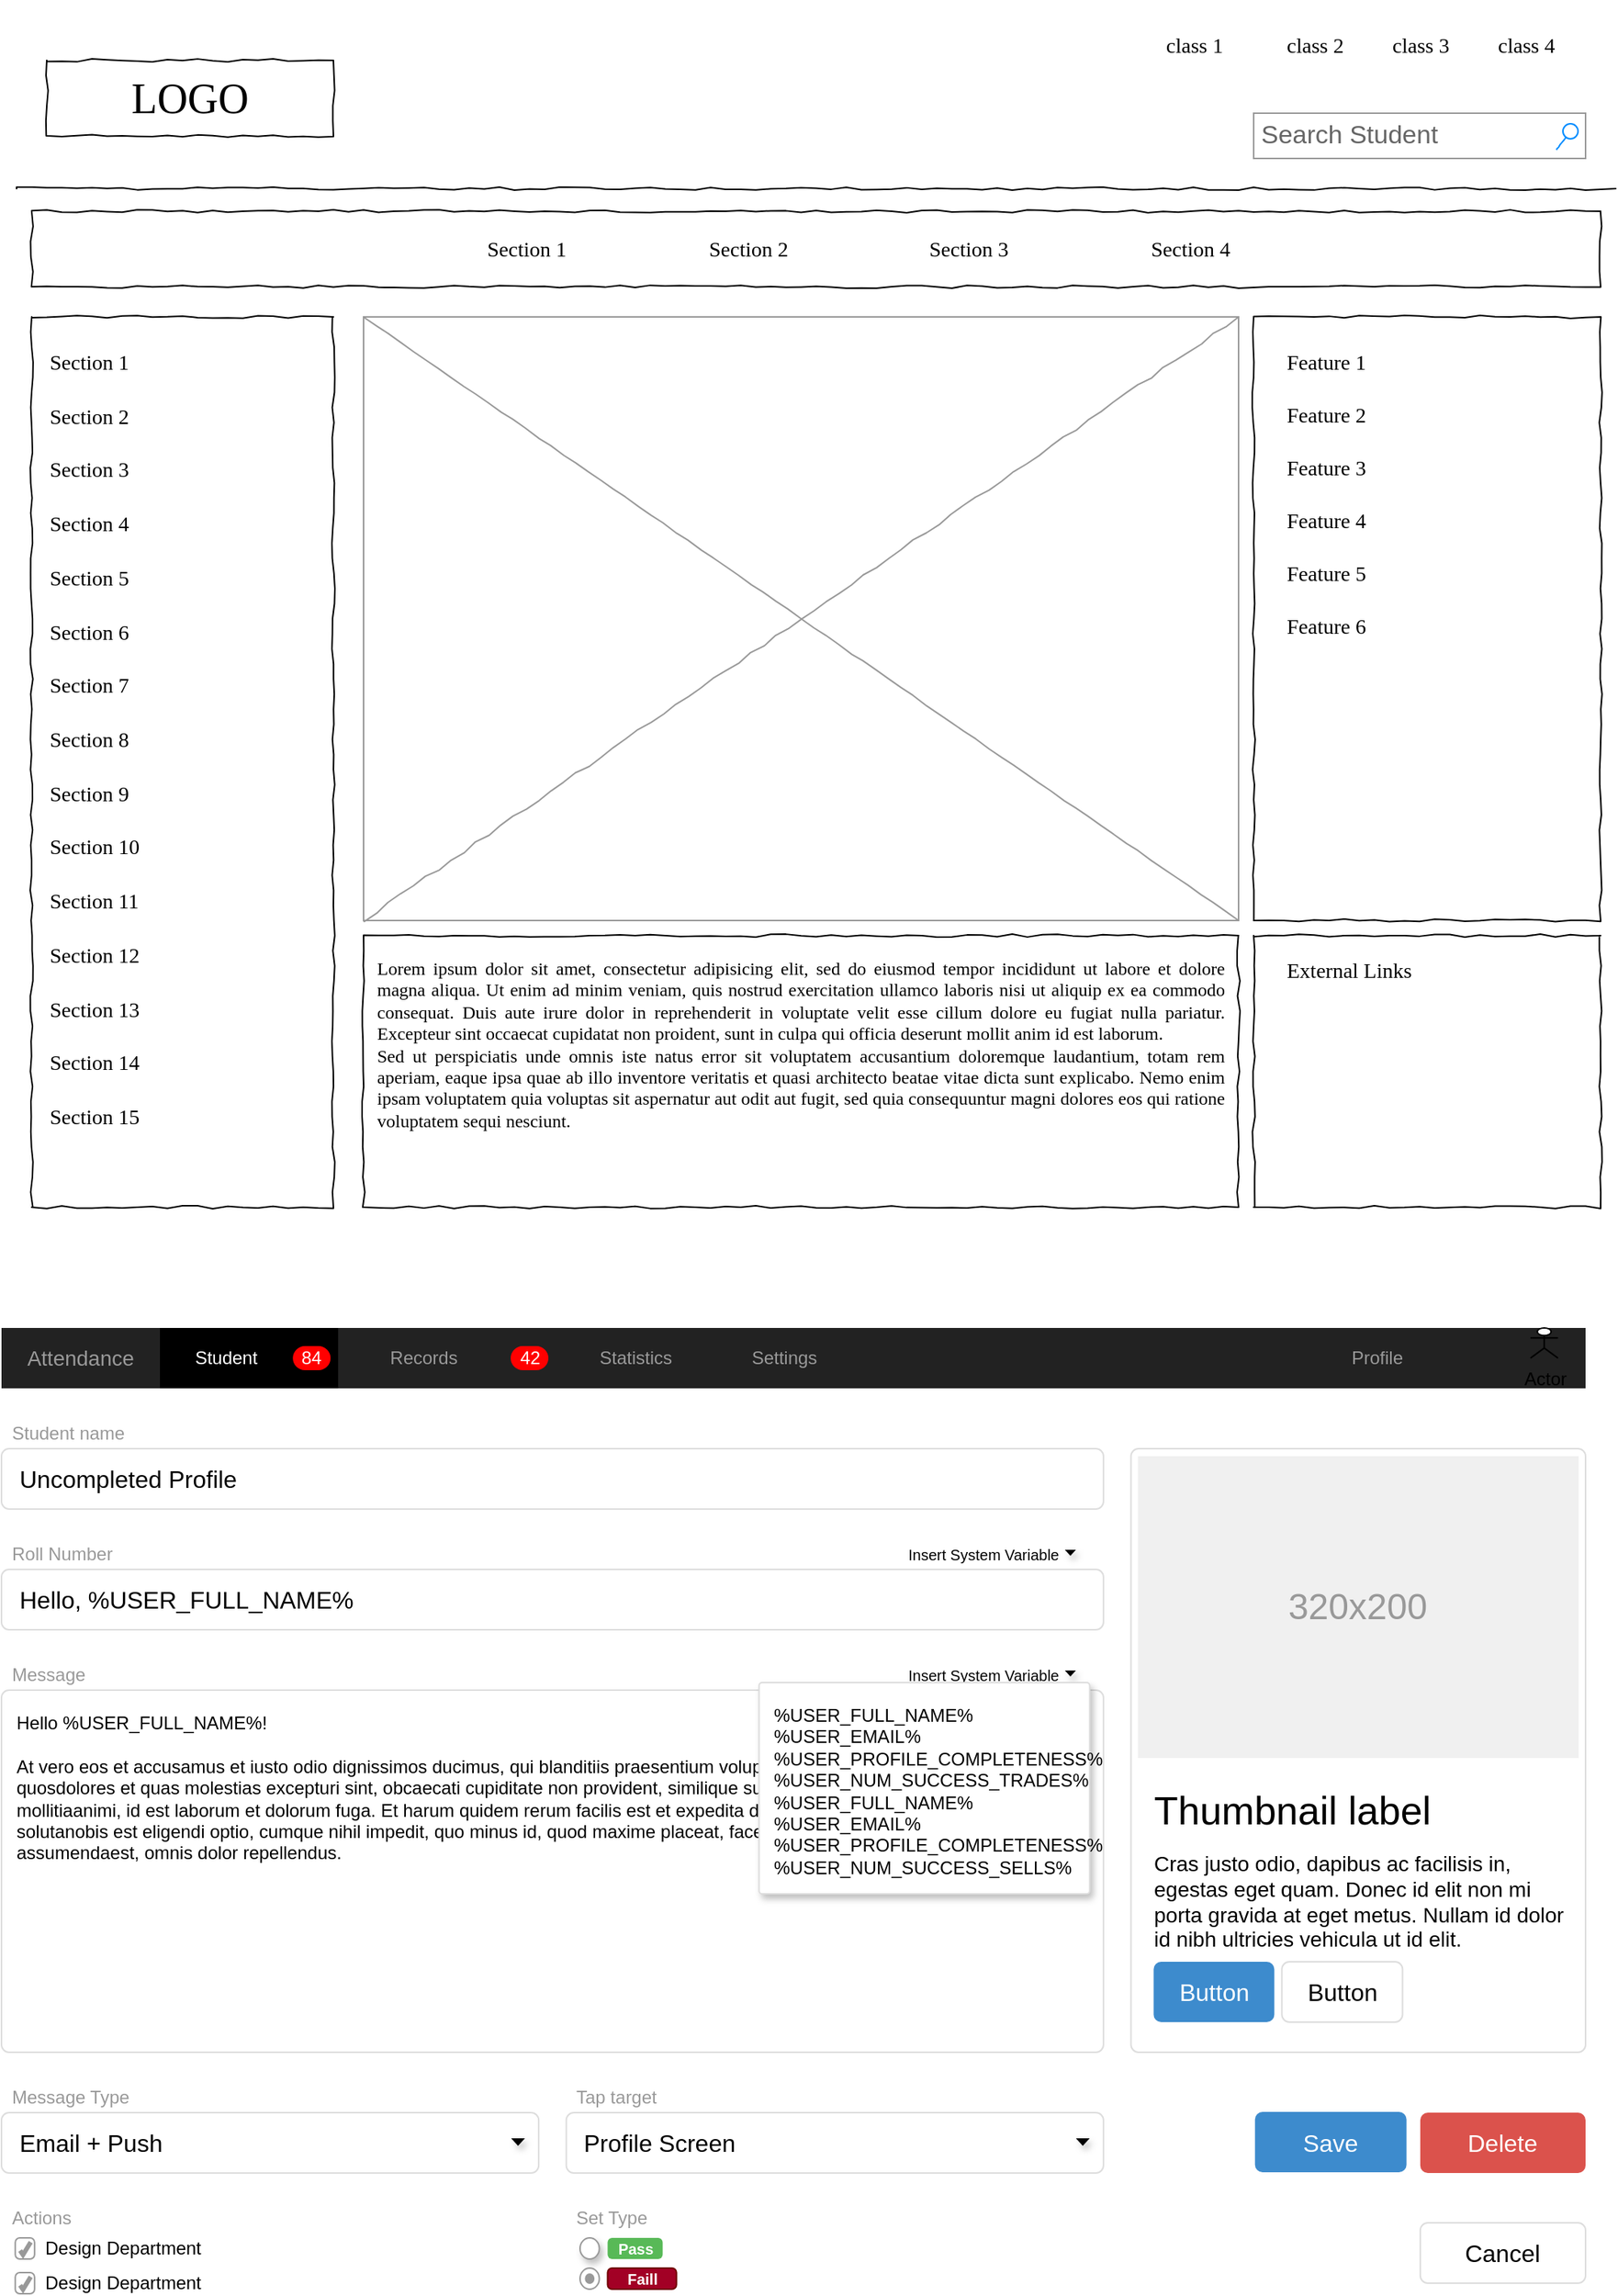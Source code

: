 <mxfile version="22.0.2" type="device">
  <diagram name="Page-1" id="03018318-947c-dd8e-b7a3-06fadd420f32">
    <mxGraphModel dx="1733" dy="1209" grid="1" gridSize="10" guides="1" tooltips="1" connect="1" arrows="1" fold="1" page="1" pageScale="1" pageWidth="1100" pageHeight="850" background="none" math="0" shadow="0">
      <root>
        <mxCell id="0" />
        <mxCell id="1" parent="0" />
        <mxCell id="dUcey7eO02ifSdnHK6Vq-60" value="" style="group" vertex="1" connectable="0" parent="1">
          <mxGeometry x="40" width="1060" height="810" as="geometry" />
        </mxCell>
        <mxCell id="677b7b8949515195-2" value="LOGO" style="whiteSpace=wrap;html=1;rounded=0;shadow=0;labelBackgroundColor=none;strokeWidth=1;fontFamily=Verdana;fontSize=28;align=center;comic=1;" parent="dUcey7eO02ifSdnHK6Vq-60" vertex="1">
          <mxGeometry x="20" y="40" width="190" height="50" as="geometry" />
        </mxCell>
        <mxCell id="677b7b8949515195-3" value="Search Student" style="strokeWidth=1;shadow=0;dashed=0;align=center;html=1;shape=mxgraph.mockup.forms.searchBox;strokeColor=#999999;mainText=;strokeColor2=#008cff;fontColor=#666666;fontSize=17;align=left;spacingLeft=3;rounded=0;labelBackgroundColor=none;comic=1;" parent="dUcey7eO02ifSdnHK6Vq-60" vertex="1">
          <mxGeometry x="820" y="75" width="220" height="30" as="geometry" />
        </mxCell>
        <mxCell id="677b7b8949515195-4" value="class 1" style="text;html=1;points=[];align=left;verticalAlign=top;spacingTop=-4;fontSize=14;fontFamily=Verdana" parent="dUcey7eO02ifSdnHK6Vq-60" vertex="1">
          <mxGeometry x="760" y="20" width="60" height="20" as="geometry" />
        </mxCell>
        <mxCell id="677b7b8949515195-5" value="class 2" style="text;html=1;points=[];align=left;verticalAlign=top;spacingTop=-4;fontSize=14;fontFamily=Verdana" parent="dUcey7eO02ifSdnHK6Vq-60" vertex="1">
          <mxGeometry x="840" y="20" width="60" height="20" as="geometry" />
        </mxCell>
        <mxCell id="677b7b8949515195-6" value="class 3" style="text;html=1;points=[];align=left;verticalAlign=top;spacingTop=-4;fontSize=14;fontFamily=Verdana" parent="dUcey7eO02ifSdnHK6Vq-60" vertex="1">
          <mxGeometry x="910" y="20" width="60" height="20" as="geometry" />
        </mxCell>
        <mxCell id="677b7b8949515195-7" value="class 4" style="text;html=1;points=[];align=left;verticalAlign=top;spacingTop=-4;fontSize=14;fontFamily=Verdana" parent="dUcey7eO02ifSdnHK6Vq-60" vertex="1">
          <mxGeometry x="980" y="20" width="60" height="20" as="geometry" />
        </mxCell>
        <mxCell id="677b7b8949515195-8" value="" style="whiteSpace=wrap;html=1;rounded=0;shadow=0;labelBackgroundColor=none;strokeWidth=1;fillColor=none;fontFamily=Verdana;fontSize=12;align=center;comic=1;" parent="dUcey7eO02ifSdnHK6Vq-60" vertex="1">
          <mxGeometry x="10" y="210" width="200" height="590" as="geometry" />
        </mxCell>
        <mxCell id="677b7b8949515195-9" value="" style="line;strokeWidth=1;html=1;rounded=0;shadow=0;labelBackgroundColor=none;fillColor=none;fontFamily=Verdana;fontSize=14;fontColor=#000000;align=center;comic=1;" parent="dUcey7eO02ifSdnHK6Vq-60" vertex="1">
          <mxGeometry y="120" width="1060" height="10" as="geometry" />
        </mxCell>
        <mxCell id="677b7b8949515195-10" value="" style="whiteSpace=wrap;html=1;rounded=0;shadow=0;labelBackgroundColor=none;strokeWidth=1;fillColor=none;fontFamily=Verdana;fontSize=12;align=center;comic=1;" parent="dUcey7eO02ifSdnHK6Vq-60" vertex="1">
          <mxGeometry x="10" y="140" width="1040" height="50" as="geometry" />
        </mxCell>
        <mxCell id="677b7b8949515195-11" value="Section 1" style="text;html=1;points=[];align=left;verticalAlign=top;spacingTop=-4;fontSize=14;fontFamily=Verdana" parent="dUcey7eO02ifSdnHK6Vq-60" vertex="1">
          <mxGeometry x="310" y="155" width="60" height="20" as="geometry" />
        </mxCell>
        <mxCell id="677b7b8949515195-12" value="Section 2" style="text;html=1;points=[];align=left;verticalAlign=top;spacingTop=-4;fontSize=14;fontFamily=Verdana" parent="dUcey7eO02ifSdnHK6Vq-60" vertex="1">
          <mxGeometry x="457" y="155" width="60" height="20" as="geometry" />
        </mxCell>
        <mxCell id="677b7b8949515195-13" value="Section 3" style="text;html=1;points=[];align=left;verticalAlign=top;spacingTop=-4;fontSize=14;fontFamily=Verdana" parent="dUcey7eO02ifSdnHK6Vq-60" vertex="1">
          <mxGeometry x="603" y="155" width="60" height="20" as="geometry" />
        </mxCell>
        <mxCell id="677b7b8949515195-14" value="Section 4" style="text;html=1;points=[];align=left;verticalAlign=top;spacingTop=-4;fontSize=14;fontFamily=Verdana" parent="dUcey7eO02ifSdnHK6Vq-60" vertex="1">
          <mxGeometry x="750" y="155" width="60" height="20" as="geometry" />
        </mxCell>
        <mxCell id="677b7b8949515195-15" value="&lt;div style=&quot;text-align: justify&quot;&gt;&lt;span&gt;Lorem ipsum dolor sit amet, consectetur adipisicing elit, sed do eiusmod tempor incididunt ut labore et dolore magna aliqua. Ut enim ad minim veniam, quis nostrud exercitation ullamco laboris nisi ut aliquip ex ea commodo consequat. Duis aute irure dolor in reprehenderit in voluptate velit esse cillum dolore eu fugiat nulla pariatur. Excepteur sint occaecat cupidatat non proident, sunt in culpa qui officia deserunt mollit anim id est laborum.&lt;/span&gt;&lt;/div&gt;&lt;div style=&quot;text-align: justify&quot;&gt;&lt;span&gt;Sed ut perspiciatis unde omnis iste natus error sit voluptatem accusantium doloremque laudantium, totam rem aperiam, eaque ipsa quae ab illo inventore veritatis et quasi architecto beatae vitae dicta sunt explicabo. Nemo enim ipsam voluptatem quia voluptas sit aspernatur aut odit aut fugit, sed quia consequuntur magni dolores eos qui ratione voluptatem sequi nesciunt.&amp;nbsp;&lt;/span&gt;&lt;/div&gt;" style="whiteSpace=wrap;html=1;rounded=0;shadow=0;labelBackgroundColor=none;strokeWidth=1;fillColor=none;fontFamily=Verdana;fontSize=12;align=center;verticalAlign=top;spacing=10;comic=1;" parent="dUcey7eO02ifSdnHK6Vq-60" vertex="1">
          <mxGeometry x="230" y="620" width="580" height="180" as="geometry" />
        </mxCell>
        <mxCell id="677b7b8949515195-16" value="" style="verticalLabelPosition=bottom;shadow=0;dashed=0;align=center;html=1;verticalAlign=top;strokeWidth=1;shape=mxgraph.mockup.graphics.simpleIcon;strokeColor=#999999;rounded=0;labelBackgroundColor=none;fontFamily=Verdana;fontSize=14;fontColor=#000000;comic=1;" parent="dUcey7eO02ifSdnHK6Vq-60" vertex="1">
          <mxGeometry x="230" y="210" width="580" height="400" as="geometry" />
        </mxCell>
        <mxCell id="677b7b8949515195-25" value="" style="whiteSpace=wrap;html=1;rounded=0;shadow=0;labelBackgroundColor=none;strokeWidth=1;fillColor=none;fontFamily=Verdana;fontSize=12;align=center;comic=1;" parent="dUcey7eO02ifSdnHK6Vq-60" vertex="1">
          <mxGeometry x="820" y="210" width="230" height="400" as="geometry" />
        </mxCell>
        <mxCell id="677b7b8949515195-26" value="" style="whiteSpace=wrap;html=1;rounded=0;shadow=0;labelBackgroundColor=none;strokeWidth=1;fillColor=none;fontFamily=Verdana;fontSize=12;align=center;comic=1;" parent="dUcey7eO02ifSdnHK6Vq-60" vertex="1">
          <mxGeometry x="820" y="620" width="230" height="180" as="geometry" />
        </mxCell>
        <mxCell id="677b7b8949515195-27" value="Section 1" style="text;html=1;points=[];align=left;verticalAlign=top;spacingTop=-4;fontSize=14;fontFamily=Verdana" parent="dUcey7eO02ifSdnHK6Vq-60" vertex="1">
          <mxGeometry x="20" y="230" width="170" height="20" as="geometry" />
        </mxCell>
        <mxCell id="677b7b8949515195-28" value="Section 2" style="text;html=1;points=[];align=left;verticalAlign=top;spacingTop=-4;fontSize=14;fontFamily=Verdana" parent="dUcey7eO02ifSdnHK6Vq-60" vertex="1">
          <mxGeometry x="20" y="266" width="170" height="20" as="geometry" />
        </mxCell>
        <mxCell id="677b7b8949515195-29" value="Section 3" style="text;html=1;points=[];align=left;verticalAlign=top;spacingTop=-4;fontSize=14;fontFamily=Verdana" parent="dUcey7eO02ifSdnHK6Vq-60" vertex="1">
          <mxGeometry x="20" y="301" width="170" height="20" as="geometry" />
        </mxCell>
        <mxCell id="677b7b8949515195-30" value="Section 4" style="text;html=1;points=[];align=left;verticalAlign=top;spacingTop=-4;fontSize=14;fontFamily=Verdana" parent="dUcey7eO02ifSdnHK6Vq-60" vertex="1">
          <mxGeometry x="20" y="337" width="170" height="20" as="geometry" />
        </mxCell>
        <mxCell id="677b7b8949515195-31" value="Section 7" style="text;html=1;points=[];align=left;verticalAlign=top;spacingTop=-4;fontSize=14;fontFamily=Verdana" parent="dUcey7eO02ifSdnHK6Vq-60" vertex="1">
          <mxGeometry x="20" y="444" width="170" height="20" as="geometry" />
        </mxCell>
        <mxCell id="677b7b8949515195-32" value="Section 8" style="text;html=1;points=[];align=left;verticalAlign=top;spacingTop=-4;fontSize=14;fontFamily=Verdana" parent="dUcey7eO02ifSdnHK6Vq-60" vertex="1">
          <mxGeometry x="20" y="480" width="170" height="20" as="geometry" />
        </mxCell>
        <mxCell id="677b7b8949515195-33" value="Section 9" style="text;html=1;points=[];align=left;verticalAlign=top;spacingTop=-4;fontSize=14;fontFamily=Verdana" parent="dUcey7eO02ifSdnHK6Vq-60" vertex="1">
          <mxGeometry x="20" y="516" width="170" height="20" as="geometry" />
        </mxCell>
        <mxCell id="677b7b8949515195-34" value="Section 10" style="text;html=1;points=[];align=left;verticalAlign=top;spacingTop=-4;fontSize=14;fontFamily=Verdana" parent="dUcey7eO02ifSdnHK6Vq-60" vertex="1">
          <mxGeometry x="20" y="551" width="170" height="20" as="geometry" />
        </mxCell>
        <mxCell id="677b7b8949515195-35" value="Section 11" style="text;html=1;points=[];align=left;verticalAlign=top;spacingTop=-4;fontSize=14;fontFamily=Verdana" parent="dUcey7eO02ifSdnHK6Vq-60" vertex="1">
          <mxGeometry x="20" y="587" width="170" height="20" as="geometry" />
        </mxCell>
        <mxCell id="677b7b8949515195-36" value="Section 12" style="text;html=1;points=[];align=left;verticalAlign=top;spacingTop=-4;fontSize=14;fontFamily=Verdana" parent="dUcey7eO02ifSdnHK6Vq-60" vertex="1">
          <mxGeometry x="20" y="623" width="170" height="20" as="geometry" />
        </mxCell>
        <mxCell id="677b7b8949515195-37" value="Section 13" style="text;html=1;points=[];align=left;verticalAlign=top;spacingTop=-4;fontSize=14;fontFamily=Verdana" parent="dUcey7eO02ifSdnHK6Vq-60" vertex="1">
          <mxGeometry x="20" y="659" width="170" height="20" as="geometry" />
        </mxCell>
        <mxCell id="677b7b8949515195-38" value="Section 14" style="text;html=1;points=[];align=left;verticalAlign=top;spacingTop=-4;fontSize=14;fontFamily=Verdana" parent="dUcey7eO02ifSdnHK6Vq-60" vertex="1">
          <mxGeometry x="20" y="694" width="170" height="20" as="geometry" />
        </mxCell>
        <mxCell id="677b7b8949515195-39" value="Section 5" style="text;html=1;points=[];align=left;verticalAlign=top;spacingTop=-4;fontSize=14;fontFamily=Verdana" parent="dUcey7eO02ifSdnHK6Vq-60" vertex="1">
          <mxGeometry x="20" y="373" width="170" height="20" as="geometry" />
        </mxCell>
        <mxCell id="677b7b8949515195-40" value="Section 6" style="text;html=1;points=[];align=left;verticalAlign=top;spacingTop=-4;fontSize=14;fontFamily=Verdana" parent="dUcey7eO02ifSdnHK6Vq-60" vertex="1">
          <mxGeometry x="20" y="409" width="170" height="20" as="geometry" />
        </mxCell>
        <mxCell id="677b7b8949515195-41" value="Section 15" style="text;html=1;points=[];align=left;verticalAlign=top;spacingTop=-4;fontSize=14;fontFamily=Verdana" parent="dUcey7eO02ifSdnHK6Vq-60" vertex="1">
          <mxGeometry x="20" y="730" width="170" height="20" as="geometry" />
        </mxCell>
        <mxCell id="677b7b8949515195-42" value="External Links" style="text;html=1;points=[];align=left;verticalAlign=top;spacingTop=-4;fontSize=14;fontFamily=Verdana" parent="dUcey7eO02ifSdnHK6Vq-60" vertex="1">
          <mxGeometry x="840" y="633" width="170" height="20" as="geometry" />
        </mxCell>
        <mxCell id="677b7b8949515195-44" value="Feature 1" style="text;html=1;points=[];align=left;verticalAlign=top;spacingTop=-4;fontSize=14;fontFamily=Verdana" parent="dUcey7eO02ifSdnHK6Vq-60" vertex="1">
          <mxGeometry x="840" y="230" width="170" height="20" as="geometry" />
        </mxCell>
        <mxCell id="677b7b8949515195-45" value="Feature 2" style="text;html=1;points=[];align=left;verticalAlign=top;spacingTop=-4;fontSize=14;fontFamily=Verdana" parent="dUcey7eO02ifSdnHK6Vq-60" vertex="1">
          <mxGeometry x="840" y="265" width="170" height="20" as="geometry" />
        </mxCell>
        <mxCell id="677b7b8949515195-46" value="Feature 3" style="text;html=1;points=[];align=left;verticalAlign=top;spacingTop=-4;fontSize=14;fontFamily=Verdana" parent="dUcey7eO02ifSdnHK6Vq-60" vertex="1">
          <mxGeometry x="840" y="300" width="170" height="20" as="geometry" />
        </mxCell>
        <mxCell id="677b7b8949515195-47" value="Feature 4" style="text;html=1;points=[];align=left;verticalAlign=top;spacingTop=-4;fontSize=14;fontFamily=Verdana" parent="dUcey7eO02ifSdnHK6Vq-60" vertex="1">
          <mxGeometry x="840" y="335" width="170" height="20" as="geometry" />
        </mxCell>
        <mxCell id="677b7b8949515195-48" value="Feature 5" style="text;html=1;points=[];align=left;verticalAlign=top;spacingTop=-4;fontSize=14;fontFamily=Verdana" parent="dUcey7eO02ifSdnHK6Vq-60" vertex="1">
          <mxGeometry x="840" y="370" width="170" height="20" as="geometry" />
        </mxCell>
        <mxCell id="677b7b8949515195-49" value="Feature 6" style="text;html=1;points=[];align=left;verticalAlign=top;spacingTop=-4;fontSize=14;fontFamily=Verdana" parent="dUcey7eO02ifSdnHK6Vq-60" vertex="1">
          <mxGeometry x="840" y="405" width="170" height="20" as="geometry" />
        </mxCell>
        <mxCell id="dUcey7eO02ifSdnHK6Vq-136" value="" style="group" vertex="1" connectable="0" parent="1">
          <mxGeometry x="30" y="880" width="1050" height="640" as="geometry" />
        </mxCell>
        <mxCell id="dUcey7eO02ifSdnHK6Vq-137" value="" style="html=1;shadow=0;dashed=0;shape=mxgraph.bootstrap.rect;fillColor=#222222;strokeColor=none;whiteSpace=wrap;rounded=0;fontSize=12;fontColor=#000000;align=center;" vertex="1" parent="dUcey7eO02ifSdnHK6Vq-136">
          <mxGeometry width="1050" height="40" as="geometry" />
        </mxCell>
        <mxCell id="dUcey7eO02ifSdnHK6Vq-138" value="Attendance" style="html=1;shadow=0;dashed=0;fillColor=none;strokeColor=none;shape=mxgraph.bootstrap.rect;fontColor=#999999;fontSize=14;whiteSpace=wrap;" vertex="1" parent="dUcey7eO02ifSdnHK6Vq-137">
          <mxGeometry width="105" height="40" as="geometry" />
        </mxCell>
        <mxCell id="dUcey7eO02ifSdnHK6Vq-139" value="Student" style="html=1;shadow=0;dashed=0;shape=mxgraph.bootstrap.rect;fillColor=#000000;strokeColor=none;fontColor=#ffffff;spacingRight=30;whiteSpace=wrap;" vertex="1" parent="dUcey7eO02ifSdnHK6Vq-137">
          <mxGeometry x="105" width="118.125" height="40" as="geometry" />
        </mxCell>
        <mxCell id="dUcey7eO02ifSdnHK6Vq-140" value="84" style="html=1;shadow=0;dashed=0;shape=mxgraph.bootstrap.rrect;rSize=8;fillColor=#ff0000;strokeColor=none;fontColor=#ffffff;whiteSpace=wrap;" vertex="1" parent="dUcey7eO02ifSdnHK6Vq-139">
          <mxGeometry x="1" y="0.5" width="25" height="16" relative="1" as="geometry">
            <mxPoint x="-30" y="-8" as="offset" />
          </mxGeometry>
        </mxCell>
        <mxCell id="dUcey7eO02ifSdnHK6Vq-141" value="Records" style="html=1;shadow=0;dashed=0;fillColor=none;strokeColor=none;shape=mxgraph.bootstrap.rect;fontColor=#999999;spacingRight=30;whiteSpace=wrap;" vertex="1" parent="dUcey7eO02ifSdnHK6Vq-137">
          <mxGeometry x="223.125" width="144.375" height="40" as="geometry" />
        </mxCell>
        <mxCell id="dUcey7eO02ifSdnHK6Vq-142" value="42" style="html=1;shadow=0;dashed=0;shape=mxgraph.bootstrap.rrect;rSize=8;fillColor=#ff0000;strokeColor=none;fontColor=#ffffff;whiteSpace=wrap;" vertex="1" parent="dUcey7eO02ifSdnHK6Vq-141">
          <mxGeometry x="1" y="0.5" width="25" height="16" relative="1" as="geometry">
            <mxPoint x="-30" y="-8" as="offset" />
          </mxGeometry>
        </mxCell>
        <mxCell id="dUcey7eO02ifSdnHK6Vq-143" value="Statistics" style="html=1;shadow=0;dashed=0;fillColor=none;strokeColor=none;shape=mxgraph.bootstrap.rect;fontColor=#999999;whiteSpace=wrap;" vertex="1" parent="dUcey7eO02ifSdnHK6Vq-137">
          <mxGeometry x="367.5" width="105" height="40" as="geometry" />
        </mxCell>
        <mxCell id="dUcey7eO02ifSdnHK6Vq-144" value="Settings" style="html=1;shadow=0;dashed=0;fillColor=none;strokeColor=none;shape=mxgraph.bootstrap.rect;fontColor=#999999;whiteSpace=wrap;" vertex="1" parent="dUcey7eO02ifSdnHK6Vq-137">
          <mxGeometry x="472.5" width="91.875" height="40" as="geometry" />
        </mxCell>
        <mxCell id="dUcey7eO02ifSdnHK6Vq-145" value="Profile" style="html=1;shadow=0;dashed=0;fillColor=none;strokeColor=none;shape=mxgraph.bootstrap.rect;fontColor=#999999;whiteSpace=wrap;" vertex="1" parent="dUcey7eO02ifSdnHK6Vq-137">
          <mxGeometry x="866.25" width="91.875" height="40" as="geometry" />
        </mxCell>
        <mxCell id="dUcey7eO02ifSdnHK6Vq-146" value="" style="html=1;shadow=0;dashed=0;shape=mxgraph.bootstrap.rrect;rSize=5;strokeColor=#dddddd;rounded=0;fontSize=12;align=center;" vertex="1" parent="dUcey7eO02ifSdnHK6Vq-136">
          <mxGeometry x="748.696" y="80" width="301.304" height="400" as="geometry" />
        </mxCell>
        <mxCell id="dUcey7eO02ifSdnHK6Vq-147" value="320x200" style="shape=rect;fontSize=24;fillColor=#f0f0f0;strokeColor=none;fontColor=#999999;whiteSpace=wrap;" vertex="1" parent="dUcey7eO02ifSdnHK6Vq-146">
          <mxGeometry x="4.565" y="5" width="292.174" height="200" as="geometry" />
        </mxCell>
        <mxCell id="dUcey7eO02ifSdnHK6Vq-148" value="Thumbnail label" style="html=1;shadow=0;dashed=0;shape=mxgraph.bootstrap.anchor;fontSize=26;align=left;whiteSpace=wrap;" vertex="1" parent="dUcey7eO02ifSdnHK6Vq-146">
          <mxGeometry x="13.696" y="220" width="273.913" height="40" as="geometry" />
        </mxCell>
        <mxCell id="dUcey7eO02ifSdnHK6Vq-149" value="Cras justo odio, dapibus ac facilisis in, egestas eget quam. Donec id elit non mi porta gravida at eget metus. Nullam id dolor id nibh ultricies vehicula ut id elit." style="html=1;shadow=0;dashed=0;shape=mxgraph.bootstrap.anchor;strokeColor=#dddddd;whiteSpace=wrap;align=left;verticalAlign=top;fontSize=14;whiteSpace=wrap;" vertex="1" parent="dUcey7eO02ifSdnHK6Vq-146">
          <mxGeometry x="13.696" y="260" width="273.913" height="80" as="geometry" />
        </mxCell>
        <mxCell id="dUcey7eO02ifSdnHK6Vq-150" value="Button" style="html=1;shadow=0;dashed=0;shape=mxgraph.bootstrap.rrect;rSize=5;fontSize=16;fillColor=#3D8BCD;strokeColor=none;fontColor=#ffffff;whiteSpace=wrap;" vertex="1" parent="dUcey7eO02ifSdnHK6Vq-146">
          <mxGeometry y="1" width="80" height="40" relative="1" as="geometry">
            <mxPoint x="15" y="-60" as="offset" />
          </mxGeometry>
        </mxCell>
        <mxCell id="dUcey7eO02ifSdnHK6Vq-151" value="Button" style="html=1;shadow=0;dashed=0;shape=mxgraph.bootstrap.rrect;rSize=5;fontSize=16;strokeColor=#dddddd;whiteSpace=wrap;" vertex="1" parent="dUcey7eO02ifSdnHK6Vq-146">
          <mxGeometry y="1" width="80" height="40" relative="1" as="geometry">
            <mxPoint x="100" y="-60" as="offset" />
          </mxGeometry>
        </mxCell>
        <mxCell id="dUcey7eO02ifSdnHK6Vq-152" value="Student name" style="html=1;shadow=0;dashed=0;shape=mxgraph.bootstrap.rect;strokeColor=none;fillColor=none;fontColor=#999999;align=left;spacingLeft=5;whiteSpace=wrap;rounded=0;" vertex="1" parent="dUcey7eO02ifSdnHK6Vq-136">
          <mxGeometry y="60" width="182.609" height="20" as="geometry" />
        </mxCell>
        <mxCell id="dUcey7eO02ifSdnHK6Vq-153" value="Uncompleted Profile" style="html=1;shadow=0;dashed=0;shape=mxgraph.bootstrap.rrect;rSize=5;strokeColor=#dddddd;;align=left;spacingLeft=10;fontSize=16;whiteSpace=wrap;rounded=0;" vertex="1" parent="dUcey7eO02ifSdnHK6Vq-136">
          <mxGeometry y="80" width="730.435" height="40" as="geometry" />
        </mxCell>
        <mxCell id="dUcey7eO02ifSdnHK6Vq-154" value="Roll Number" style="html=1;shadow=0;dashed=0;shape=mxgraph.bootstrap.rect;strokeColor=none;fillColor=none;fontColor=#999999;align=left;spacingLeft=5;whiteSpace=wrap;rounded=0;" vertex="1" parent="dUcey7eO02ifSdnHK6Vq-136">
          <mxGeometry y="140" width="182.609" height="20" as="geometry" />
        </mxCell>
        <mxCell id="dUcey7eO02ifSdnHK6Vq-155" value="Hello, %USER_FULL_NAME%" style="html=1;shadow=0;dashed=0;shape=mxgraph.bootstrap.rrect;rSize=5;strokeColor=#dddddd;align=left;spacingLeft=10;fontSize=16;whiteSpace=wrap;rounded=0;" vertex="1" parent="dUcey7eO02ifSdnHK6Vq-136">
          <mxGeometry y="160" width="730.435" height="40" as="geometry" />
        </mxCell>
        <mxCell id="dUcey7eO02ifSdnHK6Vq-156" value="Insert System Variable" style="html=1;shadow=0;dashed=0;shape=mxgraph.bootstrap.rect;strokeColor=none;fillColor=none;align=right;fontSize=10;whiteSpace=wrap;rounded=0;" vertex="1" parent="dUcey7eO02ifSdnHK6Vq-136">
          <mxGeometry x="593.478" y="140" width="109.565" height="20" as="geometry" />
        </mxCell>
        <mxCell id="dUcey7eO02ifSdnHK6Vq-157" value="" style="shape=triangle;strokeColor=none;fillColor=#000000;direction=south;rounded=0;shadow=1;fontSize=12;fontColor=#000000;align=center;html=1;" vertex="1" parent="dUcey7eO02ifSdnHK6Vq-136">
          <mxGeometry x="704.87" y="147" width="7.304" height="4" as="geometry" />
        </mxCell>
        <mxCell id="dUcey7eO02ifSdnHK6Vq-158" value="Message" style="html=1;shadow=0;dashed=0;shape=mxgraph.bootstrap.rect;strokeColor=none;fillColor=none;fontColor=#999999;align=left;spacingLeft=5;whiteSpace=wrap;rounded=0;" vertex="1" parent="dUcey7eO02ifSdnHK6Vq-136">
          <mxGeometry y="220" width="182.609" height="20" as="geometry" />
        </mxCell>
        <mxCell id="dUcey7eO02ifSdnHK6Vq-159" value="Hello %USER_FULL_NAME%!&#xa;&#xa;At vero eos et accusamus et iusto odio dignissimos ducimus, qui blanditiis praesentium voluptatum deleniti atque corrupti, quosdolores et quas molestias excepturi sint, obcaecati cupiditate non provident, similique sunt in culpa, qui officia deserunt mollitiaanimi, id est laborum et dolorum fuga. Et harum quidem rerum facilis est et expedita distinctio. Nam libero tempore, cum solutanobis est eligendi optio, cumque nihil impedit, quo minus id, quod maxime placeat, facere possimus, omnis voluptas assumendaest, omnis dolor repellendus." style="html=1;shadow=0;dashed=0;shape=mxgraph.bootstrap.rrect;rSize=5;fontSize=12;strokeColor=#dddddd;align=left;spacing=10;verticalAlign=top;whiteSpace=wrap;rounded=0;" vertex="1" parent="dUcey7eO02ifSdnHK6Vq-136">
          <mxGeometry y="240" width="730.435" height="240" as="geometry" />
        </mxCell>
        <mxCell id="dUcey7eO02ifSdnHK6Vq-160" value="Insert System Variable" style="html=1;shadow=0;dashed=0;shape=mxgraph.bootstrap.rect;strokeColor=none;fillColor=none;align=right;fontSize=10;whiteSpace=wrap;rounded=0;" vertex="1" parent="dUcey7eO02ifSdnHK6Vq-136">
          <mxGeometry x="593.478" y="220" width="109.565" height="20" as="geometry" />
        </mxCell>
        <mxCell id="dUcey7eO02ifSdnHK6Vq-161" value="" style="shape=triangle;strokeColor=none;fillColor=#000000;direction=south;rounded=0;shadow=1;fontSize=12;fontColor=#000000;align=center;html=1;" vertex="1" parent="dUcey7eO02ifSdnHK6Vq-136">
          <mxGeometry x="704.87" y="227" width="7.304" height="4" as="geometry" />
        </mxCell>
        <mxCell id="dUcey7eO02ifSdnHK6Vq-162" value="%USER_FULL_NAME%&#xa;%USER_EMAIL%&#xa;%USER_PROFILE_COMPLETENESS%&#xa;%USER_NUM_SUCCESS_TRADES%&#xa;%USER_FULL_NAME%&#xa;%USER_EMAIL%&#xa;%USER_PROFILE_COMPLETENESS%&#xa;%USER_NUM_SUCCESS_SELLS%" style="html=1;shadow=0;dashed=0;shape=mxgraph.bootstrap.rrect;fontSize=12;rSize=2;strokeColor=#dddddd;align=left;verticalAlign=top;spacing=10;shadow=1;whiteSpace=wrap;rounded=0;" vertex="1" parent="dUcey7eO02ifSdnHK6Vq-136">
          <mxGeometry x="502.174" y="235" width="219.13" height="140" as="geometry" />
        </mxCell>
        <mxCell id="dUcey7eO02ifSdnHK6Vq-163" value="Message Type" style="html=1;shadow=0;dashed=0;shape=mxgraph.bootstrap.rect;strokeColor=none;fillColor=none;fontColor=#999999;align=left;spacingLeft=5;whiteSpace=wrap;rounded=0;" vertex="1" parent="dUcey7eO02ifSdnHK6Vq-136">
          <mxGeometry y="500" width="182.609" height="20" as="geometry" />
        </mxCell>
        <mxCell id="dUcey7eO02ifSdnHK6Vq-164" value="Email + Push" style="html=1;shadow=0;dashed=0;shape=mxgraph.bootstrap.rrect;rSize=5;strokeColor=#dddddd;align=left;spacingLeft=10;fontSize=16;whiteSpace=wrap;rounded=0;" vertex="1" parent="dUcey7eO02ifSdnHK6Vq-136">
          <mxGeometry y="520" width="356.087" height="40" as="geometry" />
        </mxCell>
        <mxCell id="dUcey7eO02ifSdnHK6Vq-165" value="" style="shape=triangle;strokeColor=none;fillColor=#000000;direction=south;rounded=0;shadow=1;fontSize=12;fontColor=#000000;align=center;html=1;" vertex="1" parent="dUcey7eO02ifSdnHK6Vq-136">
          <mxGeometry x="337.826" y="537" width="9.13" height="5" as="geometry" />
        </mxCell>
        <mxCell id="dUcey7eO02ifSdnHK6Vq-166" value="Tap target" style="html=1;shadow=0;dashed=0;shape=mxgraph.bootstrap.rect;strokeColor=none;fillColor=none;fontColor=#999999;align=left;spacingLeft=5;whiteSpace=wrap;rounded=0;" vertex="1" parent="dUcey7eO02ifSdnHK6Vq-136">
          <mxGeometry x="374.348" y="500" width="182.609" height="20" as="geometry" />
        </mxCell>
        <mxCell id="dUcey7eO02ifSdnHK6Vq-167" value="Profile Screen" style="html=1;shadow=0;dashed=0;shape=mxgraph.bootstrap.rrect;rSize=5;strokeColor=#dddddd;align=left;spacingLeft=10;fontSize=16;whiteSpace=wrap;rounded=0;" vertex="1" parent="dUcey7eO02ifSdnHK6Vq-136">
          <mxGeometry x="374.348" y="520" width="356.087" height="40" as="geometry" />
        </mxCell>
        <mxCell id="dUcey7eO02ifSdnHK6Vq-168" value="" style="shape=triangle;strokeColor=none;fillColor=#000000;direction=south;rounded=0;shadow=1;fontSize=12;fontColor=#000000;align=center;html=1;" vertex="1" parent="dUcey7eO02ifSdnHK6Vq-136">
          <mxGeometry x="712.174" y="537" width="9.13" height="5" as="geometry" />
        </mxCell>
        <mxCell id="dUcey7eO02ifSdnHK6Vq-169" value="Actions" style="html=1;shadow=0;dashed=0;shape=mxgraph.bootstrap.rect;strokeColor=none;fillColor=none;fontColor=#999999;align=left;spacingLeft=5;whiteSpace=wrap;rounded=0;" vertex="1" parent="dUcey7eO02ifSdnHK6Vq-136">
          <mxGeometry y="580" width="182.609" height="20" as="geometry" />
        </mxCell>
        <mxCell id="dUcey7eO02ifSdnHK6Vq-171" value="Design Department" style="html=1;shadow=0;dashed=0;shape=mxgraph.bootstrap.checkbox;fontSize=12;strokeColor=#999999;align=left;labelPosition=right;spacingLeft=5;rounded=0;" vertex="1" parent="dUcey7eO02ifSdnHK6Vq-136">
          <mxGeometry x="9.13" y="626" width="12.783" height="14" as="geometry" />
        </mxCell>
        <mxCell id="dUcey7eO02ifSdnHK6Vq-172" value="Set Type" style="html=1;shadow=0;dashed=0;shape=mxgraph.bootstrap.rect;strokeColor=none;fillColor=none;fontColor=#999999;align=left;spacingLeft=5;whiteSpace=wrap;rounded=0;" vertex="1" parent="dUcey7eO02ifSdnHK6Vq-136">
          <mxGeometry x="374.348" y="580" width="182.609" height="20" as="geometry" />
        </mxCell>
        <mxCell id="dUcey7eO02ifSdnHK6Vq-173" value="" style="shape=ellipse;dashed=0;strokeColor=#999999;fillColor=#ffffff;html=1;rounded=0;shadow=1;fontSize=12;fontColor=#000000;align=center;" vertex="1" parent="dUcey7eO02ifSdnHK6Vq-136">
          <mxGeometry x="383.478" y="603" width="12.783" height="14" as="geometry" />
        </mxCell>
        <mxCell id="dUcey7eO02ifSdnHK6Vq-174" value="Pass" style="html=1;shadow=0;dashed=0;shape=mxgraph.bootstrap.rrect;align=center;rSize=3;strokeColor=none;fillColor=#58B957;fontColor=#ffffff;fontStyle=1;fontSize=10;whiteSpace=wrap;rounded=0;" vertex="1" parent="dUcey7eO02ifSdnHK6Vq-136">
          <mxGeometry x="401.739" y="603" width="36.522" height="14" as="geometry" />
        </mxCell>
        <mxCell id="dUcey7eO02ifSdnHK6Vq-175" value="" style="html=1;shadow=0;dashed=0;shape=mxgraph.bootstrap.radioButton;strokeColor=#999999;fillColor=#ffffff;rounded=0;fontSize=12;fontColor=#000000;align=center;" vertex="1" parent="dUcey7eO02ifSdnHK6Vq-136">
          <mxGeometry x="383.478" y="623" width="12.783" height="14" as="geometry" />
        </mxCell>
        <mxCell id="dUcey7eO02ifSdnHK6Vq-176" value="Faill" style="html=1;shadow=0;dashed=0;shape=mxgraph.bootstrap.rrect;align=center;rSize=3;strokeColor=#6F0000;fillColor=#a20025;fontColor=#ffffff;fontStyle=1;fontSize=10;whiteSpace=wrap;rounded=0;" vertex="1" parent="dUcey7eO02ifSdnHK6Vq-136">
          <mxGeometry x="401.739" y="623" width="45.652" height="14" as="geometry" />
        </mxCell>
        <mxCell id="dUcey7eO02ifSdnHK6Vq-177" value="Delete" style="html=1;shadow=0;dashed=0;shape=mxgraph.bootstrap.rrect;align=center;rSize=5;strokeColor=none;fillColor=#DB524C;fontColor=#ffffff;fontSize=16;whiteSpace=wrap;rounded=0;" vertex="1" parent="dUcey7eO02ifSdnHK6Vq-136">
          <mxGeometry x="940.435" y="520" width="109.565" height="40" as="geometry" />
        </mxCell>
        <mxCell id="dUcey7eO02ifSdnHK6Vq-178" value="Actor" style="shape=umlActor;verticalLabelPosition=bottom;verticalAlign=top;html=1;outlineConnect=0;" vertex="1" parent="dUcey7eO02ifSdnHK6Vq-136">
          <mxGeometry x="1013.478" width="18.261" height="20" as="geometry" />
        </mxCell>
        <mxCell id="dUcey7eO02ifSdnHK6Vq-179" value="Save" style="html=1;shadow=0;dashed=0;shape=mxgraph.bootstrap.rrect;align=center;rSize=5;strokeColor=none;fillColor=#3D8BCD;fontColor=#ffffff;fontSize=16;whiteSpace=wrap;rounded=0;" vertex="1" parent="dUcey7eO02ifSdnHK6Vq-136">
          <mxGeometry x="830.87" y="519.5" width="100.435" height="40" as="geometry" />
        </mxCell>
        <mxCell id="dUcey7eO02ifSdnHK6Vq-180" value="Cancel" style="html=1;shadow=0;dashed=0;shape=mxgraph.bootstrap.rrect;align=center;rSize=5;strokeColor=#dddddd;fontSize=16;whiteSpace=wrap;rounded=0;" vertex="1" parent="dUcey7eO02ifSdnHK6Vq-136">
          <mxGeometry x="940.435" y="593" width="109.565" height="40" as="geometry" />
        </mxCell>
        <mxCell id="dUcey7eO02ifSdnHK6Vq-273" value="Design Department" style="html=1;shadow=0;dashed=0;shape=mxgraph.bootstrap.checkbox;fontSize=12;strokeColor=#999999;align=left;labelPosition=right;spacingLeft=5;rounded=0;fillColor=default;" vertex="1" parent="dUcey7eO02ifSdnHK6Vq-136">
          <mxGeometry x="9.13" y="603" width="12.783" height="14" as="geometry" />
        </mxCell>
      </root>
    </mxGraphModel>
  </diagram>
</mxfile>
